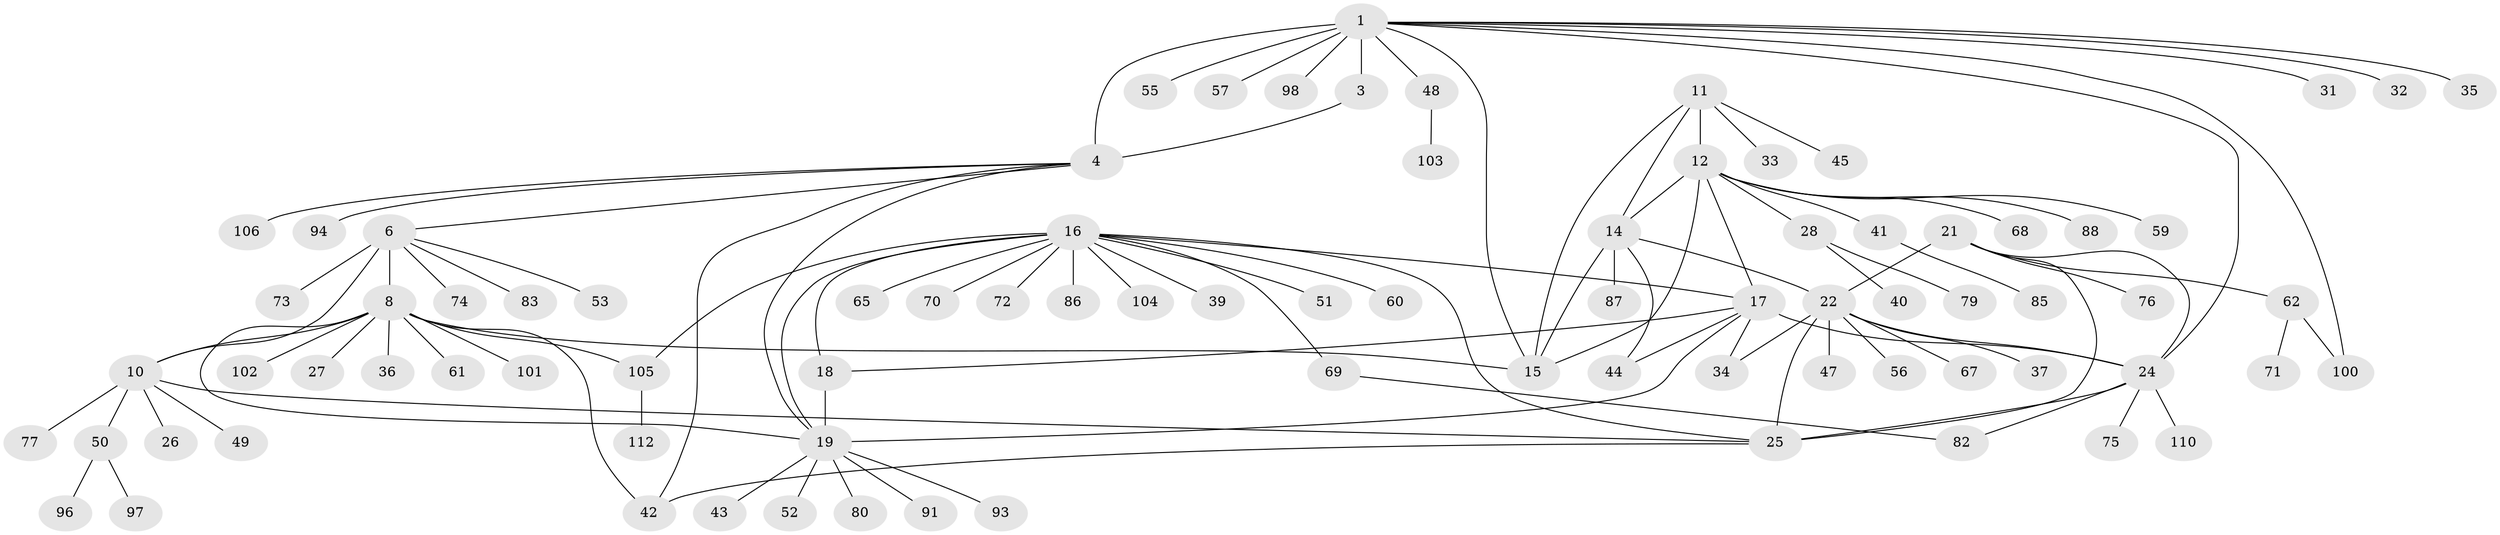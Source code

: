 // Generated by graph-tools (version 1.1) at 2025/24/03/03/25 07:24:17]
// undirected, 84 vertices, 108 edges
graph export_dot {
graph [start="1"]
  node [color=gray90,style=filled];
  1 [super="+2"];
  3 [super="+81"];
  4 [super="+5"];
  6 [super="+7"];
  8 [super="+9"];
  10 [super="+30"];
  11 [super="+66"];
  12 [super="+13"];
  14 [super="+113"];
  15 [super="+89"];
  16 [super="+29"];
  17 [super="+38"];
  18;
  19 [super="+20"];
  21 [super="+46"];
  22 [super="+23"];
  24 [super="+64"];
  25;
  26;
  27;
  28 [super="+54"];
  31;
  32;
  33;
  34;
  35;
  36;
  37 [super="+58"];
  39;
  40;
  41 [super="+92"];
  42 [super="+90"];
  43 [super="+99"];
  44 [super="+107"];
  45;
  47;
  48 [super="+63"];
  49;
  50 [super="+78"];
  51;
  52;
  53;
  55;
  56;
  57;
  59;
  60;
  61;
  62 [super="+95"];
  65;
  67;
  68 [super="+84"];
  69;
  70;
  71;
  72;
  73;
  74;
  75;
  76;
  77;
  79;
  80;
  82;
  83;
  85;
  86;
  87 [super="+111"];
  88;
  91;
  93;
  94;
  96;
  97;
  98;
  100;
  101;
  102;
  103;
  104;
  105 [super="+108"];
  106 [super="+109"];
  110;
  112;
  1 -- 3 [weight=2];
  1 -- 4 [weight=4];
  1 -- 15;
  1 -- 24;
  1 -- 31;
  1 -- 32;
  1 -- 35;
  1 -- 55;
  1 -- 98;
  1 -- 100;
  1 -- 48;
  1 -- 57;
  3 -- 4 [weight=2];
  4 -- 94;
  4 -- 106;
  4 -- 19;
  4 -- 6;
  4 -- 42;
  6 -- 8 [weight=4];
  6 -- 10 [weight=2];
  6 -- 83;
  6 -- 74;
  6 -- 53;
  6 -- 73;
  8 -- 10 [weight=2];
  8 -- 15;
  8 -- 19;
  8 -- 102;
  8 -- 36;
  8 -- 101;
  8 -- 105;
  8 -- 42;
  8 -- 27;
  8 -- 61;
  10 -- 25;
  10 -- 26;
  10 -- 49;
  10 -- 50;
  10 -- 77;
  11 -- 12 [weight=2];
  11 -- 14;
  11 -- 15;
  11 -- 33;
  11 -- 45;
  12 -- 14 [weight=2];
  12 -- 15 [weight=2];
  12 -- 17;
  12 -- 68;
  12 -- 41;
  12 -- 88;
  12 -- 59;
  12 -- 28;
  14 -- 15;
  14 -- 22;
  14 -- 44;
  14 -- 87;
  16 -- 17;
  16 -- 18;
  16 -- 19 [weight=2];
  16 -- 25;
  16 -- 60;
  16 -- 65;
  16 -- 69;
  16 -- 70;
  16 -- 86;
  16 -- 104;
  16 -- 51;
  16 -- 72;
  16 -- 39;
  16 -- 105;
  17 -- 18;
  17 -- 19 [weight=2];
  17 -- 44;
  17 -- 34;
  17 -- 24;
  18 -- 19 [weight=2];
  19 -- 43;
  19 -- 80;
  19 -- 52;
  19 -- 91;
  19 -- 93;
  21 -- 22 [weight=2];
  21 -- 24;
  21 -- 25;
  21 -- 76;
  21 -- 62;
  22 -- 24 [weight=2];
  22 -- 25 [weight=2];
  22 -- 37;
  22 -- 56;
  22 -- 67;
  22 -- 34;
  22 -- 47;
  24 -- 25;
  24 -- 75;
  24 -- 82;
  24 -- 110;
  25 -- 42;
  28 -- 40;
  28 -- 79;
  41 -- 85;
  48 -- 103;
  50 -- 96;
  50 -- 97;
  62 -- 71;
  62 -- 100;
  69 -- 82;
  105 -- 112;
}
